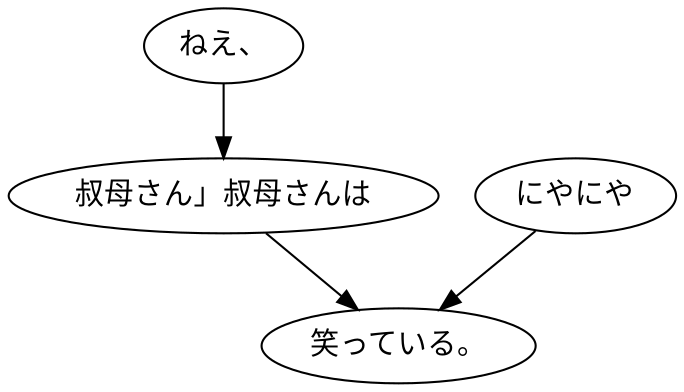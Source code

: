 digraph graph7108 {
	node0 [label="ねえ、"];
	node1 [label="叔母さん」叔母さんは"];
	node2 [label="にやにや"];
	node3 [label="笑っている。"];
	node0 -> node1;
	node1 -> node3;
	node2 -> node3;
}
